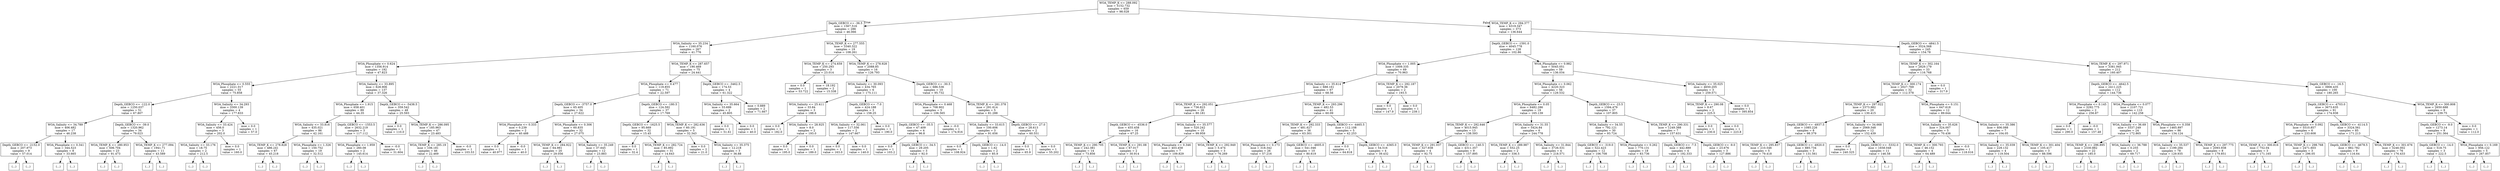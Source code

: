 digraph Tree {
node [shape=box] ;
0 [label="WOA_TEMP_K <= 288.092\nmse = 5152.732\nsamples = 659\nvalue = 98.028"] ;
1 [label="Depth_GEBCO <= -36.5\nmse = 1567.516\nsamples = 286\nvalue = 46.066"] ;
0 -> 1 [labeldistance=2.5, labelangle=45, headlabel="True"] ;
2 [label="WOA_Salinity <= 35.234\nmse = 1160.076\nsamples = 267\nvalue = 41.776"] ;
1 -> 2 ;
3 [label="WOA_Phosphate <= 0.624\nmse = 1356.914\nsamples = 192\nvalue = 47.823"] ;
2 -> 3 ;
4 [label="WOA_Phosphate <= 0.555\nmse = 2221.017\nsamples = 55\nvalue = 75.858"] ;
3 -> 4 ;
5 [label="Depth_GEBCO <= -122.0\nmse = 1250.037\nsamples = 51\nvalue = 67.807"] ;
4 -> 5 ;
6 [label="WOA_Salinity <= 34.789\nmse = 406.482\nsamples = 17\nvalue = 46.238"] ;
5 -> 6 ;
7 [label="Depth_GEBCO <= -2152.0\nmse = 207.973\nsamples = 9\nvalue = 57.014"] ;
6 -> 7 ;
8 [label="(...)"] ;
7 -> 8 ;
13 [label="(...)"] ;
7 -> 13 ;
20 [label="WOA_Phosphate <= 0.341\nmse = 344.523\nsamples = 8\nvalue = 33.665"] ;
6 -> 20 ;
21 [label="(...)"] ;
20 -> 21 ;
28 [label="(...)"] ;
20 -> 28 ;
35 [label="Depth_GEBCO <= -39.0\nmse = 1320.962\nsamples = 34\nvalue = 79.023"] ;
5 -> 35 ;
36 [label="WOA_TEMP_K <= 280.953\nmse = 506.704\nsamples = 23\nvalue = 91.473"] ;
35 -> 36 ;
37 [label="(...)"] ;
36 -> 37 ;
44 [label="(...)"] ;
36 -> 44 ;
75 [label="WOA_TEMP_K <= 277.094\nmse = 1941.71\nsamples = 11\nvalue = 43.589"] ;
35 -> 75 ;
76 [label="(...)"] ;
75 -> 76 ;
77 [label="(...)"] ;
75 -> 77 ;
78 [label="WOA_Salinity <= 34.293\nmse = 3300.139\nsamples = 4\nvalue = 177.833"] ;
4 -> 78 ;
79 [label="WOA_Salinity <= 33.424\nmse = 456.0\nsamples = 3\nvalue = 202.0"] ;
78 -> 79 ;
80 [label="WOA_Salinity <= 33.176\nmse = 18.75\nsamples = 2\nvalue = 212.5"] ;
79 -> 80 ;
81 [label="(...)"] ;
80 -> 81 ;
82 [label="(...)"] ;
80 -> 82 ;
83 [label="mse = 0.0\nsamples = 1\nvalue = 160.0"] ;
79 -> 83 ;
84 [label="mse = 0.0\nsamples = 1\nvalue = 57.0"] ;
78 -> 84 ;
85 [label="WOA_Salinity <= 33.895\nmse = 628.906\nsamples = 137\nvalue = 37.326"] ;
3 -> 85 ;
86 [label="WOA_Phosphate <= 1.915\nmse = 658.401\nsamples = 89\nvalue = 44.35"] ;
85 -> 86 ;
87 [label="WOA_Salinity <= 33.816\nmse = 435.021\nsamples = 86\nvalue = 42.161"] ;
86 -> 87 ;
88 [label="WOA_TEMP_K <= 278.828\nmse = 486.241\nsamples = 67\nvalue = 45.218"] ;
87 -> 88 ;
89 [label="(...)"] ;
88 -> 89 ;
168 [label="(...)"] ;
88 -> 168 ;
177 [label="WOA_Phosphate <= 1.326\nmse = 150.752\nsamples = 19\nvalue = 32.512"] ;
87 -> 177 ;
178 [label="(...)"] ;
177 -> 178 ;
181 [label="(...)"] ;
177 -> 181 ;
212 [label="Depth_GEBCO <= -1553.5\nmse = 2632.219\nsamples = 3\nvalue = 117.112"] ;
86 -> 212 ;
213 [label="WOA_Phosphate <= 1.959\nmse = 260.08\nsamples = 2\nvalue = 145.614"] ;
212 -> 213 ;
214 [label="(...)"] ;
213 -> 214 ;
215 [label="(...)"] ;
213 -> 215 ;
216 [label="mse = -0.0\nsamples = 1\nvalue = 31.604"] ;
212 -> 216 ;
217 [label="Depth_GEBCO <= -5438.5\nmse = 359.542\nsamples = 48\nvalue = 25.593"] ;
85 -> 217 ;
218 [label="mse = 0.0\nsamples = 1\nvalue = 110.0"] ;
217 -> 218 ;
219 [label="WOA_TEMP_K <= 286.095\nmse = 185.963\nsamples = 47\nvalue = 23.483"] ;
217 -> 219 ;
220 [label="WOA_TEMP_K <= 285.19\nmse = 106.181\nsamples = 46\nvalue = 22.469"] ;
219 -> 220 ;
221 [label="(...)"] ;
220 -> 221 ;
308 [label="(...)"] ;
220 -> 308 ;
309 [label="mse = -0.0\nsamples = 1\nvalue = 103.53"] ;
219 -> 309 ;
310 [label="WOA_TEMP_K <= 287.657\nmse = 190.469\nsamples = 75\nvalue = 24.441"] ;
2 -> 310 ;
311 [label="WOA_Phosphate <= 0.477\nmse = 119.855\nsamples = 71\nvalue = 22.597"] ;
310 -> 311 ;
312 [label="Depth_GEBCO <= -3757.0\nmse = 65.405\nsamples = 34\nvalue = 27.622"] ;
311 -> 312 ;
313 [label="WOA_Phosphate <= 0.333\nmse = 0.239\nsamples = 2\nvalue = 40.488"] ;
312 -> 313 ;
314 [label="mse = 0.0\nsamples = 1\nvalue = 40.977"] ;
313 -> 314 ;
315 [label="mse = -0.0\nsamples = 1\nvalue = 40.0"] ;
313 -> 315 ;
316 [label="WOA_Phosphate <= 0.306\nmse = 60.835\nsamples = 32\nvalue = 27.075"] ;
312 -> 316 ;
317 [label="WOA_TEMP_K <= 284.922\nmse = 64.981\nsamples = 20\nvalue = 29.056"] ;
316 -> 317 ;
318 [label="(...)"] ;
317 -> 318 ;
319 [label="(...)"] ;
317 -> 319 ;
342 [label="WOA_Salinity <= 35.249\nmse = 37.645\nsamples = 12\nvalue = 23.883"] ;
316 -> 342 ;
343 [label="(...)"] ;
342 -> 343 ;
346 [label="(...)"] ;
342 -> 346 ;
351 [label="Depth_GEBCO <= -180.5\nmse = 124.592\nsamples = 37\nvalue = 17.769"] ;
311 -> 351 ;
352 [label="Depth_GEBCO <= -1625.5\nmse = 95.669\nsamples = 32\nvalue = 15.45"] ;
351 -> 352 ;
353 [label="mse = 0.0\nsamples = 1\nvalue = 32.4"] ;
352 -> 353 ;
354 [label="WOA_TEMP_K <= 282.724\nmse = 85.892\nsamples = 31\nvalue = 14.643"] ;
352 -> 354 ;
355 [label="(...)"] ;
354 -> 355 ;
364 [label="(...)"] ;
354 -> 364 ;
383 [label="WOA_TEMP_K <= 282.636\nmse = 60.191\nsamples = 5\nvalue = 32.343"] ;
351 -> 383 ;
384 [label="mse = 0.0\nsamples = 2\nvalue = 21.0"] ;
383 -> 384 ;
385 [label="WOA_Salinity <= 35.375\nmse = 12.218\nsamples = 3\nvalue = 36.88"] ;
383 -> 385 ;
386 [label="(...)"] ;
385 -> 386 ;
389 [label="(...)"] ;
385 -> 389 ;
390 [label="Depth_GEBCO <= -3462.5\nmse = 174.53\nsamples = 4\nvalue = 61.322"] ;
310 -> 390 ;
391 [label="WOA_Salinity <= 35.664\nmse = 33.699\nsamples = 2\nvalue = 45.805"] ;
390 -> 391 ;
392 [label="mse = 0.0\nsamples = 1\nvalue = 51.61"] ;
391 -> 392 ;
393 [label="mse = 0.0\nsamples = 1\nvalue = 40.0"] ;
391 -> 393 ;
394 [label="mse = 0.889\nsamples = 2\nvalue = 71.667"] ;
390 -> 394 ;
395 [label="WOA_TEMP_K <= 277.555\nmse = 3340.322\nsamples = 19\nvalue = 108.261"] ;
1 -> 395 ;
396 [label="WOA_TEMP_K <= 274.659\nmse = 250.293\nsamples = 3\nvalue = 23.014"] ;
395 -> 396 ;
397 [label="mse = 0.0\nsamples = 1\nvalue = 53.722"] ;
396 -> 397 ;
398 [label="mse = 18.192\nsamples = 2\nvalue = 15.338"] ;
396 -> 398 ;
399 [label="WOA_TEMP_K <= 278.928\nmse = 2088.85\nsamples = 16\nvalue = 126.793"] ;
395 -> 399 ;
400 [label="WOA_Salinity <= 30.093\nmse = 434.765\nsamples = 6\nvalue = 175.111"] ;
399 -> 400 ;
401 [label="WOA_Salinity <= 25.411\nmse = 33.84\nsamples = 3\nvalue = 188.6"] ;
400 -> 401 ;
402 [label="mse = 0.0\nsamples = 1\nvalue = 182.0"] ;
401 -> 402 ;
403 [label="WOA_Salinity <= 28.925\nmse = 8.0\nsamples = 2\nvalue = 193.0"] ;
401 -> 403 ;
404 [label="mse = 0.0\nsamples = 1\nvalue = 195.0"] ;
403 -> 404 ;
405 [label="mse = 0.0\nsamples = 1\nvalue = 189.0"] ;
403 -> 405 ;
406 [label="Depth_GEBCO <= -7.0\nmse = 424.188\nsamples = 3\nvalue = 158.25"] ;
400 -> 406 ;
407 [label="WOA_Salinity <= 32.061\nmse = 117.556\nsamples = 2\nvalue = 147.667"] ;
406 -> 407 ;
408 [label="mse = 0.0\nsamples = 1\nvalue = 163.0"] ;
407 -> 408 ;
409 [label="mse = 0.0\nsamples = 1\nvalue = 140.0"] ;
407 -> 409 ;
410 [label="mse = 0.0\nsamples = 1\nvalue = 190.0"] ;
406 -> 410 ;
411 [label="Depth_GEBCO <= -30.5\nmse = 686.536\nsamples = 10\nvalue = 95.732"] ;
399 -> 411 ;
412 [label="WOA_Phosphate <= 0.468\nmse = 708.902\nsamples = 5\nvalue = 106.565"] ;
411 -> 412 ;
413 [label="Depth_GEBCO <= -35.5\nmse = 47.409\nsamples = 4\nvalue = 96.8"] ;
412 -> 413 ;
414 [label="mse = 0.0\nsamples = 1\nvalue = 103.2"] ;
413 -> 414 ;
415 [label="Depth_GEBCO <= -34.5\nmse = 29.205\nsamples = 3\nvalue = 92.0"] ;
413 -> 415 ;
416 [label="(...)"] ;
415 -> 416 ;
417 [label="(...)"] ;
415 -> 417 ;
420 [label="mse = -0.0\nsamples = 1\nvalue = 174.916"] ;
412 -> 420 ;
421 [label="WOA_TEMP_K <= 281.378\nmse = 291.614\nsamples = 5\nvalue = 81.288"] ;
411 -> 421 ;
422 [label="WOA_Salinity <= 33.615\nmse = 100.606\nsamples = 3\nvalue = 91.656"] ;
421 -> 422 ;
423 [label="mse = 0.0\nsamples = 1\nvalue = 108.924"] ;
422 -> 423 ;
424 [label="Depth_GEBCO <= -14.0\nmse = 1.62\nsamples = 2\nvalue = 85.9"] ;
422 -> 424 ;
425 [label="(...)"] ;
424 -> 425 ;
426 [label="(...)"] ;
424 -> 426 ;
427 [label="Depth_GEBCO <= -27.0\nmse = 28.613\nsamples = 2\nvalue = 60.551"] ;
421 -> 427 ;
428 [label="mse = 0.0\nsamples = 1\nvalue = 65.9"] ;
427 -> 428 ;
429 [label="mse = 0.0\nsamples = 1\nvalue = 55.202"] ;
427 -> 429 ;
430 [label="WOA_TEMP_K <= 294.377\nmse = 4319.347\nsamples = 373\nvalue = 136.644"] ;
0 -> 430 [labeldistance=2.5, labelangle=-45, headlabel="False"] ;
431 [label="Depth_GEBCO <= -1591.0\nmse = 4045.778\nsamples = 128\nvalue = 102.86"] ;
430 -> 431 ;
432 [label="WOA_Phosphate <= 1.005\nmse = 1009.335\nsamples = 69\nvalue = 70.963"] ;
431 -> 432 ;
433 [label="WOA_Salinity <= 35.614\nmse = 688.161\nsamples = 67\nvalue = 68.56"] ;
432 -> 433 ;
434 [label="WOA_TEMP_K <= 292.051\nmse = 736.823\nsamples = 26\nvalue = 80.181"] ;
433 -> 434 ;
435 [label="Depth_GEBCO <= -4536.0\nmse = 455.458\nsamples = 16\nvalue = 67.25"] ;
434 -> 435 ;
436 [label="WOA_TEMP_K <= 290.705\nmse = 242.381\nsamples = 14\nvalue = 73.856"] ;
435 -> 436 ;
437 [label="(...)"] ;
436 -> 437 ;
454 [label="(...)"] ;
436 -> 454 ;
457 [label="WOA_TEMP_K <= 291.08\nmse = 67.017\nsamples = 2\nvalue = 30.914"] ;
435 -> 457 ;
458 [label="(...)"] ;
457 -> 458 ;
459 [label="(...)"] ;
457 -> 459 ;
460 [label="WOA_Salinity <= 35.577\nmse = 520.242\nsamples = 10\nvalue = 99.959"] ;
434 -> 460 ;
461 [label="WOA_Phosphate <= 0.346\nmse = 403.458\nsamples = 7\nvalue = 109.829"] ;
460 -> 461 ;
462 [label="(...)"] ;
461 -> 462 ;
465 [label="(...)"] ;
461 -> 465 ;
472 [label="WOA_TEMP_K <= 292.949\nmse = 5.474\nsamples = 3\nvalue = 76.269"] ;
460 -> 472 ;
473 [label="(...)"] ;
472 -> 473 ;
474 [label="(...)"] ;
472 -> 474 ;
477 [label="WOA_TEMP_K <= 293.296\nmse = 482.53\nsamples = 41\nvalue = 60.09"] ;
433 -> 477 ;
478 [label="WOA_TEMP_K <= 292.333\nmse = 481.627\nsamples = 36\nvalue = 63.301"] ;
477 -> 478 ;
479 [label="WOA_Phosphate <= 0.173\nmse = 318.342\nsamples = 26\nvalue = 57.216"] ;
478 -> 479 ;
480 [label="(...)"] ;
479 -> 480 ;
525 [label="(...)"] ;
479 -> 525 ;
528 [label="Depth_GEBCO <= -4605.0\nmse = 541.046\nsamples = 10\nvalue = 80.619"] ;
478 -> 528 ;
529 [label="(...)"] ;
528 -> 529 ;
536 [label="(...)"] ;
528 -> 536 ;
543 [label="Depth_GEBCO <= -4465.5\nmse = 112.108\nsamples = 5\nvalue = 42.253"] ;
477 -> 543 ;
544 [label="mse = 0.0\nsamples = 1\nvalue = 64.818"] ;
543 -> 544 ;
545 [label="Depth_GEBCO <= -4365.0\nmse = 54.516\nsamples = 4\nvalue = 39.432"] ;
543 -> 545 ;
546 [label="(...)"] ;
545 -> 546 ;
547 [label="(...)"] ;
545 -> 547 ;
550 [label="WOA_TEMP_K <= 292.187\nmse = 2079.36\nsamples = 2\nvalue = 193.5"] ;
432 -> 550 ;
551 [label="mse = 0.0\nsamples = 1\nvalue = 147.9"] ;
550 -> 551 ;
552 [label="mse = 0.0\nsamples = 1\nvalue = 239.1"] ;
550 -> 552 ;
553 [label="WOA_Phosphate <= 0.982\nmse = 5045.051\nsamples = 59\nvalue = 136.034"] ;
431 -> 553 ;
554 [label="WOA_Phosphate <= 0.062\nmse = 4220.323\nsamples = 56\nvalue = 129.532"] ;
553 -> 554 ;
555 [label="WOA_Phosphate <= 0.05\nmse = 6482.286\nsamples = 19\nvalue = 165.139"] ;
554 -> 555 ;
556 [label="WOA_TEMP_K <= 292.646\nmse = 4015.945\nsamples = 13\nvalue = 138.593"] ;
555 -> 556 ;
557 [label="WOA_TEMP_K <= 291.037\nmse = 327.938\nsamples = 4\nvalue = 92.75"] ;
556 -> 557 ;
558 [label="(...)"] ;
557 -> 558 ;
559 [label="(...)"] ;
557 -> 559 ;
560 [label="Depth_GEBCO <= -140.5\nmse = 4311.357\nsamples = 9\nvalue = 157.895"] ;
556 -> 560 ;
561 [label="(...)"] ;
560 -> 561 ;
564 [label="(...)"] ;
560 -> 564 ;
571 [label="WOA_Salinity <= 31.55\nmse = 5424.84\nsamples = 6\nvalue = 244.778"] ;
555 -> 571 ;
572 [label="WOA_TEMP_K <= 289.987\nmse = 552.25\nsamples = 2\nvalue = 336.5"] ;
571 -> 572 ;
573 [label="(...)"] ;
572 -> 573 ;
574 [label="(...)"] ;
572 -> 574 ;
575 [label="WOA_Salinity <= 31.844\nmse = 3726.531\nsamples = 4\nvalue = 218.571"] ;
571 -> 575 ;
576 [label="(...)"] ;
575 -> 576 ;
577 [label="(...)"] ;
575 -> 577 ;
578 [label="Depth_GEBCO <= -23.5\nmse = 1594.479\nsamples = 37\nvalue = 107.805"] ;
554 -> 578 ;
579 [label="WOA_Salinity <= 34.55\nmse = 792.121\nsamples = 30\nvalue = 93.724"] ;
578 -> 579 ;
580 [label="Depth_GEBCO <= -319.0\nmse = 522.423\nsamples = 12\nvalue = 106.708"] ;
579 -> 580 ;
581 [label="(...)"] ;
580 -> 581 ;
586 [label="(...)"] ;
580 -> 586 ;
601 [label="WOA_Phosphate <= 0.262\nmse = 770.131\nsamples = 18\nvalue = 83.736"] ;
579 -> 601 ;
602 [label="(...)"] ;
601 -> 602 ;
621 [label="(...)"] ;
601 -> 621 ;
626 [label="WOA_TEMP_K <= 290.331\nmse = 1249.388\nsamples = 7\nvalue = 157.631"] ;
578 -> 626 ;
627 [label="Depth_GEBCO <= -7.5\nmse = 442.889\nsamples = 4\nvalue = 192.333"] ;
626 -> 627 ;
628 [label="(...)"] ;
627 -> 628 ;
631 [label="(...)"] ;
627 -> 631 ;
632 [label="Depth_GEBCO <= -9.0\nmse = 23.676\nsamples = 3\nvalue = 127.886"] ;
626 -> 632 ;
633 [label="(...)"] ;
632 -> 633 ;
636 [label="(...)"] ;
632 -> 636 ;
637 [label="WOA_Salinity <= 35.025\nmse = 4650.205\nsamples = 3\nvalue = 259.571"] ;
553 -> 637 ;
638 [label="WOA_TEMP_K <= 290.08\nmse = 8.67\nsamples = 2\nvalue = 225.5"] ;
637 -> 638 ;
639 [label="mse = 0.0\nsamples = 1\nvalue = 230.6"] ;
638 -> 639 ;
640 [label="mse = 0.0\nsamples = 1\nvalue = 223.8"] ;
638 -> 640 ;
641 [label="mse = 0.0\nsamples = 1\nvalue = 395.854"] ;
637 -> 641 ;
642 [label="Depth_GEBCO <= -4841.5\nmse = 3524.568\nsamples = 245\nvalue = 154.78"] ;
430 -> 642 ;
643 [label="WOA_TEMP_K <= 302.164\nmse = 2829.179\nsamples = 33\nvalue = 116.768"] ;
642 -> 643 ;
644 [label="WOA_TEMP_K <= 300.174\nmse = 2027.769\nsamples = 32\nvalue = 112.578"] ;
643 -> 644 ;
645 [label="WOA_TEMP_K <= 297.022\nmse = 2373.982\nsamples = 20\nvalue = 130.415"] ;
644 -> 645 ;
646 [label="Depth_GEBCO <= -4937.5\nmse = 1085.226\nsamples = 8\nvalue = 98.379"] ;
645 -> 646 ;
647 [label="WOA_TEMP_K <= 295.837\nmse = 210.546\nsamples = 5\nvalue = 79.418"] ;
646 -> 647 ;
648 [label="(...)"] ;
647 -> 648 ;
653 [label="(...)"] ;
647 -> 653 ;
656 [label="Depth_GEBCO <= -4920.0\nmse = 885.734\nsamples = 3\nvalue = 131.561"] ;
646 -> 656 ;
657 [label="(...)"] ;
656 -> 657 ;
658 [label="(...)"] ;
656 -> 658 ;
661 [label="WOA_Salinity <= 34.668\nmse = 2069.348\nsamples = 12\nvalue = 152.439"] ;
645 -> 661 ;
662 [label="mse = 0.0\nsamples = 1\nvalue = 240.325"] ;
661 -> 662 ;
663 [label="Depth_GEBCO <= -5332.0\nmse = 1658.048\nsamples = 11\nvalue = 146.58"] ;
661 -> 663 ;
664 [label="(...)"] ;
663 -> 664 ;
669 [label="(...)"] ;
663 -> 669 ;
684 [label="WOA_Phosphate <= 0.151\nmse = 647.618\nsamples = 12\nvalue = 89.644"] ;
644 -> 684 ;
685 [label="WOA_Salinity <= 35.626\nmse = 324.007\nsamples = 5\nvalue = 70.436"] ;
684 -> 685 ;
686 [label="WOA_TEMP_K <= 300.793\nmse = 46.152\nsamples = 4\nvalue = 64.489"] ;
685 -> 686 ;
687 [label="(...)"] ;
686 -> 687 ;
688 [label="(...)"] ;
686 -> 688 ;
693 [label="mse = -0.0\nsamples = 1\nvalue = 118.016"] ;
685 -> 693 ;
694 [label="WOA_Salinity <= 35.386\nmse = 406.088\nsamples = 7\nvalue = 104.05"] ;
684 -> 694 ;
695 [label="WOA_Salinity <= 35.039\nmse = 229.132\nsamples = 4\nvalue = 119.504"] ;
694 -> 695 ;
696 [label="(...)"] ;
695 -> 696 ;
701 [label="(...)"] ;
695 -> 701 ;
702 [label="WOA_TEMP_K <= 301.404\nmse = 105.417\nsamples = 3\nvalue = 88.596"] ;
694 -> 702 ;
703 [label="(...)"] ;
702 -> 703 ;
704 [label="(...)"] ;
702 -> 704 ;
707 [label="mse = 0.0\nsamples = 1\nvalue = 317.9"] ;
643 -> 707 ;
708 [label="WOA_TEMP_K <= 297.971\nmse = 3381.945\nsamples = 212\nvalue = 160.407"] ;
642 -> 708 ;
709 [label="Depth_GEBCO <= -4642.5\nmse = 2411.225\nsamples = 112\nvalue = 144.736"] ;
708 -> 709 ;
710 [label="WOA_Phosphate <= 0.145\nmse = 3292.775\nsamples = 2\nvalue = 256.87"] ;
709 -> 710 ;
711 [label="mse = 0.0\nsamples = 1\nvalue = 290.0"] ;
710 -> 711 ;
712 [label="mse = -0.0\nsamples = 1\nvalue = 157.48"] ;
710 -> 712 ;
713 [label="WOA_Phosphate <= 0.077\nmse = 2107.721\nsamples = 110\nvalue = 142.258"] ;
709 -> 713 ;
714 [label="WOA_Salinity <= 36.69\nmse = 3337.249\nsamples = 24\nvalue = 172.865"] ;
713 -> 714 ;
715 [label="WOA_TEMP_K <= 296.895\nmse = 2330.882\nsamples = 22\nvalue = 185.0"] ;
714 -> 715 ;
716 [label="(...)"] ;
715 -> 716 ;
731 [label="(...)"] ;
715 -> 731 ;
740 [label="WOA_Salinity <= 36.788\nmse = 0.255\nsamples = 2\nvalue = 69.717"] ;
714 -> 740 ;
741 [label="(...)"] ;
740 -> 741 ;
742 [label="(...)"] ;
740 -> 742 ;
743 [label="WOA_Phosphate <= 0.358\nmse = 1465.897\nsamples = 86\nvalue = 134.124"] ;
713 -> 743 ;
744 [label="WOA_Salinity <= 35.537\nmse = 1199.284\nsamples = 78\nvalue = 129.935"] ;
743 -> 744 ;
745 [label="(...)"] ;
744 -> 745 ;
846 [label="(...)"] ;
744 -> 846 ;
865 [label="WOA_TEMP_K <= 297.775\nmse = 2093.938\nsamples = 8\nvalue = 179.851"] ;
743 -> 865 ;
866 [label="(...)"] ;
865 -> 866 ;
879 [label="(...)"] ;
865 -> 879 ;
880 [label="Depth_GEBCO <= -16.5\nmse = 3906.435\nsamples = 100\nvalue = 180.265"] ;
708 -> 880 ;
881 [label="Depth_GEBCO <= -4703.0\nmse = 3673.635\nsamples = 91\nvalue = 174.938"] ;
880 -> 881 ;
882 [label="WOA_Phosphate <= 0.092\nmse = 5510.857\nsamples = 6\nvalue = 233.608"] ;
881 -> 882 ;
883 [label="WOA_TEMP_K <= 300.816\nmse = 752.04\nsamples = 3\nvalue = 171.165"] ;
882 -> 883 ;
884 [label="(...)"] ;
883 -> 884 ;
887 [label="(...)"] ;
883 -> 887 ;
888 [label="WOA_TEMP_K <= 298.768\nmse = 2471.603\nsamples = 3\nvalue = 296.05"] ;
882 -> 888 ;
889 [label="(...)"] ;
888 -> 889 ;
890 [label="(...)"] ;
888 -> 890 ;
893 [label="Depth_GEBCO <= -4114.5\nmse = 3324.561\nsamples = 85\nvalue = 171.213"] ;
881 -> 893 ;
894 [label="Depth_GEBCO <= -4678.5\nmse = 882.782\nsamples = 9\nvalue = 116.64"] ;
893 -> 894 ;
895 [label="(...)"] ;
894 -> 895 ;
896 [label="(...)"] ;
894 -> 896 ;
911 [label="WOA_TEMP_K <= 301.676\nmse = 3246.002\nsamples = 76\nvalue = 176.433"] ;
893 -> 911 ;
912 [label="(...)"] ;
911 -> 912 ;
1011 [label="(...)"] ;
911 -> 1011 ;
1028 [label="WOA_TEMP_K <= 300.808\nmse = 2650.688\nsamples = 9\nvalue = 239.75"] ;
880 -> 1028 ;
1029 [label="Depth_GEBCO <= -9.0\nmse = 1273.14\nsamples = 8\nvalue = 251.364"] ;
1028 -> 1029 ;
1030 [label="Depth_GEBCO <= -14.0\nmse = 518.75\nsamples = 3\nvalue = 222.5"] ;
1029 -> 1030 ;
1031 [label="(...)"] ;
1030 -> 1031 ;
1032 [label="(...)"] ;
1030 -> 1032 ;
1033 [label="WOA_Phosphate <= 0.169\nmse = 956.122\nsamples = 5\nvalue = 267.857"] ;
1029 -> 1033 ;
1034 [label="(...)"] ;
1033 -> 1034 ;
1037 [label="(...)"] ;
1033 -> 1037 ;
1040 [label="mse = 0.0\nsamples = 1\nvalue = 112.0"] ;
1028 -> 1040 ;
}